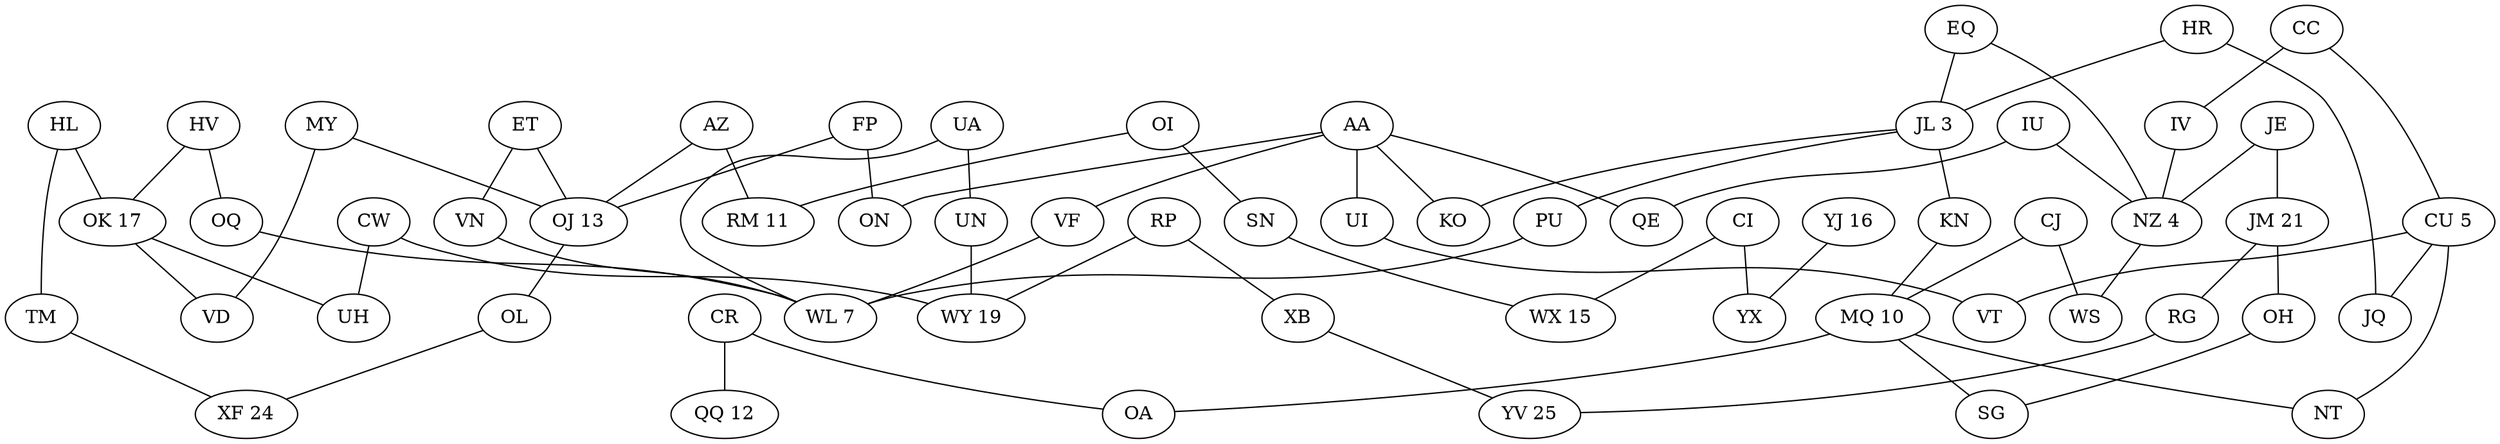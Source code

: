 Graph G {
XB -- YV;
VN -- WL;
CW -- UH;
CW -- WY;
KN -- MQ;
CR -- OA;
CR -- QQ;
HV -- OQ;
HV -- OK;
JM -- RG;
JM -- OH;
AA -- KO;
AA -- ON;
AA -- UI;
AA -- QE;
AA -- VF;
JE -- JM;
JE -- NZ;
UN -- WY;
CC -- IV;
CC -- CU;
PU -- WL;
UA -- WL;
UA -- UN;
OJ -- OL;
CJ -- MQ;
CJ -- WS;
IV -- NZ;
NZ -- WS;
TM -- XF;
VF -- WL;
RP -- WY;
RP -- XB;
SN -- WX;
HL -- OK;
HL -- TM;
ET -- OJ;
ET -- VN;
UI -- VT;
FP -- ON;
FP -- OJ;
IU -- NZ;
IU -- QE;
CU -- NT;
CU -- VT;
CU -- JQ;
YJ -- YX;
HR -- JQ;
HR -- JL;
RG -- YV;
MY -- VD;
MY -- OJ;
OK -- UH;
OK -- VD;
CI -- WX;
CI -- YX;
OL -- XF;
OH -- SG;
OQ -- WL;
OI -- SN;
OI -- RM;
JL -- KO;
JL -- PU;
JL -- KN;
AZ -- OJ;
AZ -- RM;
EQ -- NZ;
EQ -- JL;
MQ -- OA;
MQ -- NT;
MQ -- SG;
WL [label="WL 7"];
JM [label="JM 21"];
XF [label="XF 24"];
OJ [label="OJ 13"];
NZ [label="NZ 4"];
QQ [label="QQ 12"];
WX [label="WX 15"];
CU [label="CU 5"];
WY [label="WY 19"];
YJ [label="YJ 16"];
RM [label="RM 11"];
OK [label="OK 17"];
YV [label="YV 25"];
JL [label="JL 3"];
MQ [label="MQ 10"];
}
